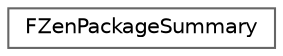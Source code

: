 digraph "Graphical Class Hierarchy"
{
 // INTERACTIVE_SVG=YES
 // LATEX_PDF_SIZE
  bgcolor="transparent";
  edge [fontname=Helvetica,fontsize=10,labelfontname=Helvetica,labelfontsize=10];
  node [fontname=Helvetica,fontsize=10,shape=box,height=0.2,width=0.4];
  rankdir="LR";
  Node0 [id="Node000000",label="FZenPackageSummary",height=0.2,width=0.4,color="grey40", fillcolor="white", style="filled",URL="$d1/ddf/structFZenPackageSummary.html",tooltip="Package summary."];
}
